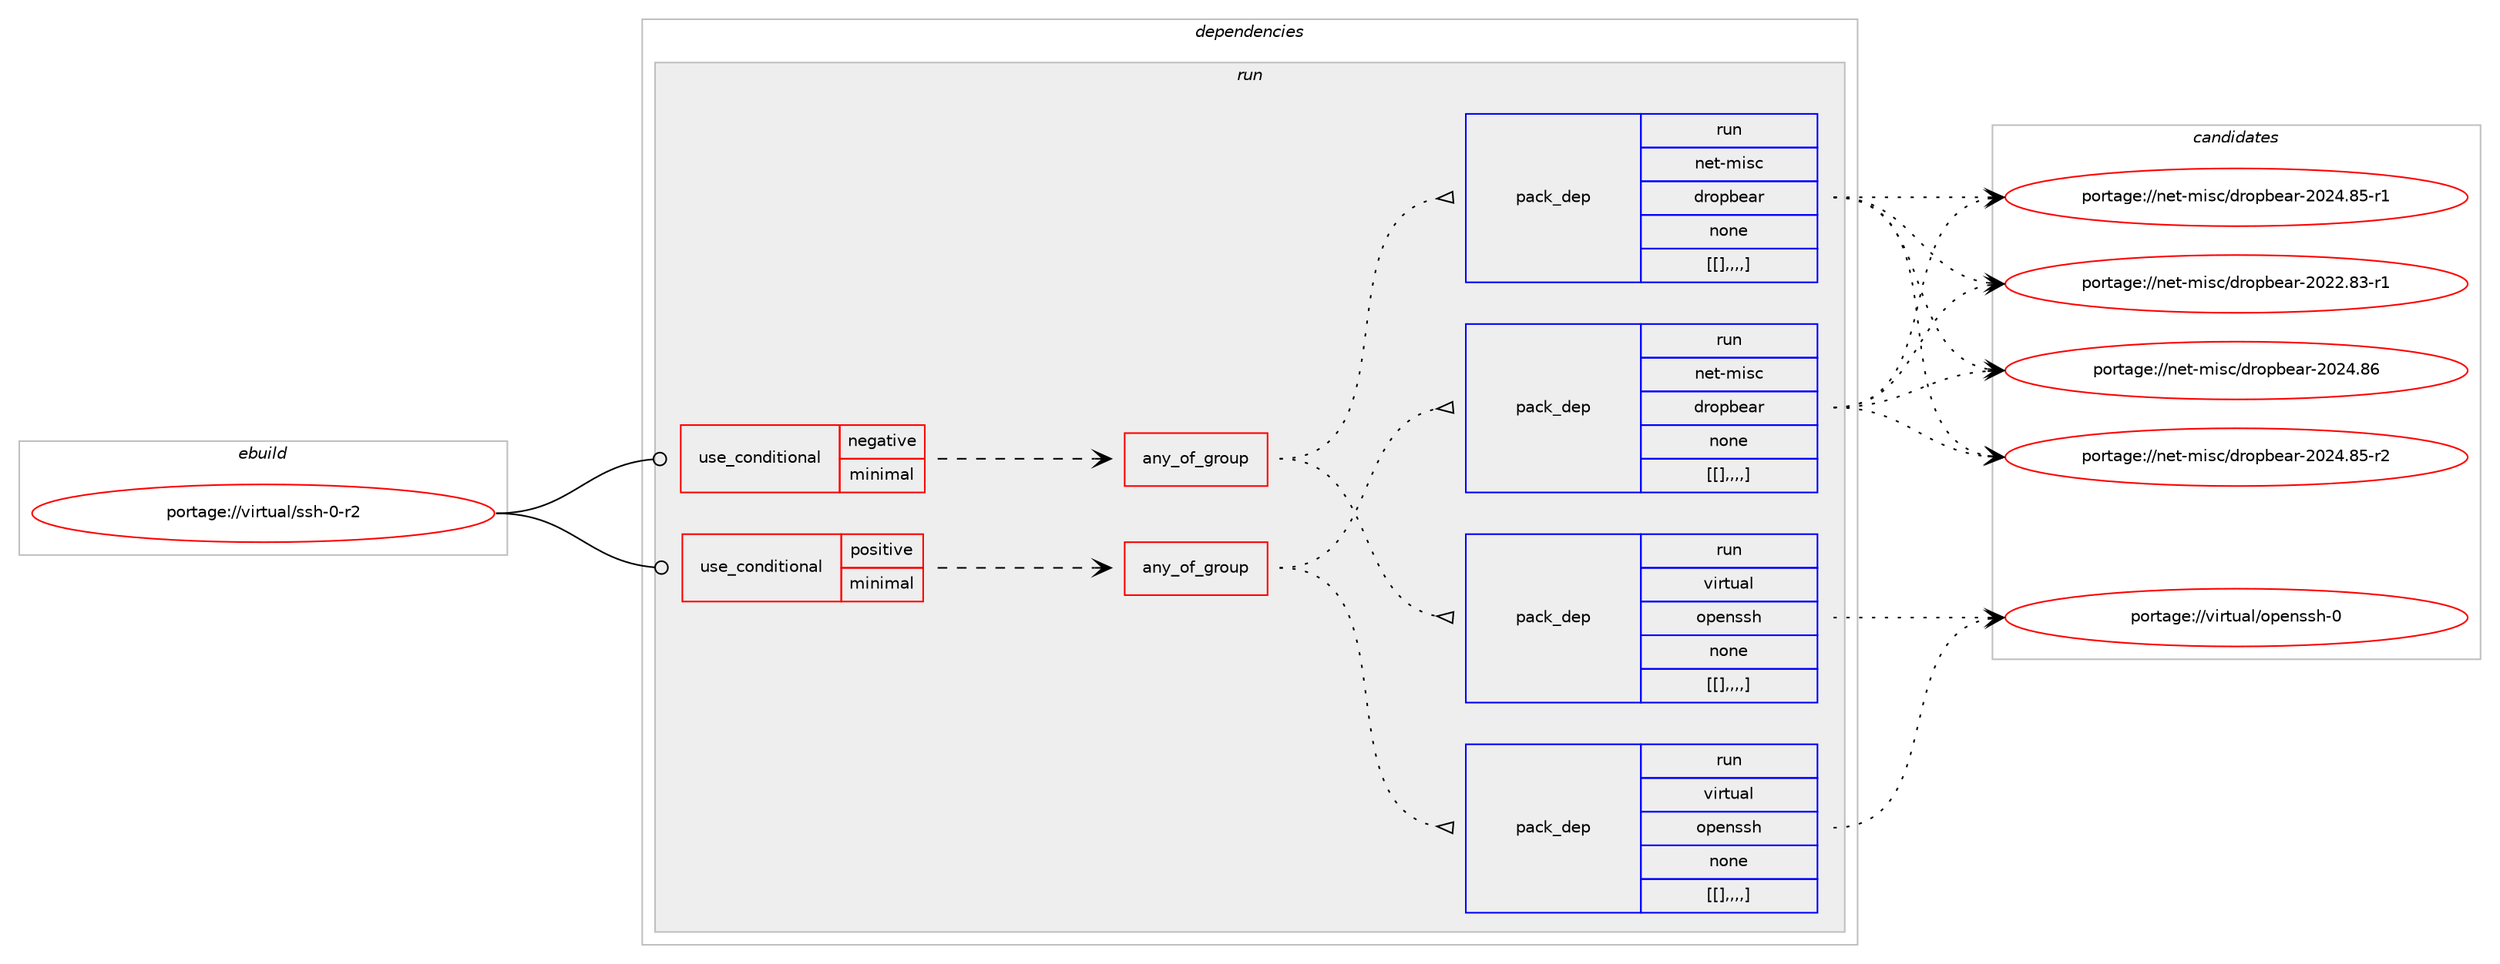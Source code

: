 digraph prolog {

# *************
# Graph options
# *************

newrank=true;
concentrate=true;
compound=true;
graph [rankdir=LR,fontname=Helvetica,fontsize=10,ranksep=1.5];#, ranksep=2.5, nodesep=0.2];
edge  [arrowhead=vee];
node  [fontname=Helvetica,fontsize=10];

# **********
# The ebuild
# **********

subgraph cluster_leftcol {
color=gray;
label=<<i>ebuild</i>>;
id [label="portage://virtual/ssh-0-r2", color=red, width=4, href="../virtual/ssh-0-r2.svg"];
}

# ****************
# The dependencies
# ****************

subgraph cluster_midcol {
color=gray;
label=<<i>dependencies</i>>;
subgraph cluster_compile {
fillcolor="#eeeeee";
style=filled;
label=<<i>compile</i>>;
}
subgraph cluster_compileandrun {
fillcolor="#eeeeee";
style=filled;
label=<<i>compile and run</i>>;
}
subgraph cluster_run {
fillcolor="#eeeeee";
style=filled;
label=<<i>run</i>>;
subgraph cond480 {
dependency2706 [label=<<TABLE BORDER="0" CELLBORDER="1" CELLSPACING="0" CELLPADDING="4"><TR><TD ROWSPAN="3" CELLPADDING="10">use_conditional</TD></TR><TR><TD>negative</TD></TR><TR><TD>minimal</TD></TR></TABLE>>, shape=none, color=red];
subgraph any149 {
dependency2708 [label=<<TABLE BORDER="0" CELLBORDER="1" CELLSPACING="0" CELLPADDING="4"><TR><TD CELLPADDING="10">any_of_group</TD></TR></TABLE>>, shape=none, color=red];subgraph pack2080 {
dependency2710 [label=<<TABLE BORDER="0" CELLBORDER="1" CELLSPACING="0" CELLPADDING="4" WIDTH="220"><TR><TD ROWSPAN="6" CELLPADDING="30">pack_dep</TD></TR><TR><TD WIDTH="110">run</TD></TR><TR><TD>virtual</TD></TR><TR><TD>openssh</TD></TR><TR><TD>none</TD></TR><TR><TD>[[],,,,]</TD></TR></TABLE>>, shape=none, color=blue];
}
dependency2708:e -> dependency2710:w [weight=20,style="dotted",arrowhead="oinv"];
subgraph pack2082 {
dependency2713 [label=<<TABLE BORDER="0" CELLBORDER="1" CELLSPACING="0" CELLPADDING="4" WIDTH="220"><TR><TD ROWSPAN="6" CELLPADDING="30">pack_dep</TD></TR><TR><TD WIDTH="110">run</TD></TR><TR><TD>net-misc</TD></TR><TR><TD>dropbear</TD></TR><TR><TD>none</TD></TR><TR><TD>[[],,,,]</TD></TR></TABLE>>, shape=none, color=blue];
}
dependency2708:e -> dependency2713:w [weight=20,style="dotted",arrowhead="oinv"];
}
dependency2706:e -> dependency2708:w [weight=20,style="dashed",arrowhead="vee"];
}
id:e -> dependency2706:w [weight=20,style="solid",arrowhead="odot"];
subgraph cond482 {
dependency2717 [label=<<TABLE BORDER="0" CELLBORDER="1" CELLSPACING="0" CELLPADDING="4"><TR><TD ROWSPAN="3" CELLPADDING="10">use_conditional</TD></TR><TR><TD>positive</TD></TR><TR><TD>minimal</TD></TR></TABLE>>, shape=none, color=red];
subgraph any151 {
dependency2718 [label=<<TABLE BORDER="0" CELLBORDER="1" CELLSPACING="0" CELLPADDING="4"><TR><TD CELLPADDING="10">any_of_group</TD></TR></TABLE>>, shape=none, color=red];subgraph pack2086 {
dependency2719 [label=<<TABLE BORDER="0" CELLBORDER="1" CELLSPACING="0" CELLPADDING="4" WIDTH="220"><TR><TD ROWSPAN="6" CELLPADDING="30">pack_dep</TD></TR><TR><TD WIDTH="110">run</TD></TR><TR><TD>net-misc</TD></TR><TR><TD>dropbear</TD></TR><TR><TD>none</TD></TR><TR><TD>[[],,,,]</TD></TR></TABLE>>, shape=none, color=blue];
}
dependency2718:e -> dependency2719:w [weight=20,style="dotted",arrowhead="oinv"];
subgraph pack2088 {
dependency2721 [label=<<TABLE BORDER="0" CELLBORDER="1" CELLSPACING="0" CELLPADDING="4" WIDTH="220"><TR><TD ROWSPAN="6" CELLPADDING="30">pack_dep</TD></TR><TR><TD WIDTH="110">run</TD></TR><TR><TD>virtual</TD></TR><TR><TD>openssh</TD></TR><TR><TD>none</TD></TR><TR><TD>[[],,,,]</TD></TR></TABLE>>, shape=none, color=blue];
}
dependency2718:e -> dependency2721:w [weight=20,style="dotted",arrowhead="oinv"];
}
dependency2717:e -> dependency2718:w [weight=20,style="dashed",arrowhead="vee"];
}
id:e -> dependency2717:w [weight=20,style="solid",arrowhead="odot"];
}
}

# **************
# The candidates
# **************

subgraph cluster_choices {
rank=same;
color=gray;
label=<<i>candidates</i>>;

subgraph choice2078 {
color=black;
nodesep=1;
choice11810511411611797108471111121011101151151044548 [label="portage://virtual/openssh-0", color=red, width=4,href="../virtual/openssh-0.svg"];
dependency2710:e -> choice11810511411611797108471111121011101151151044548:w [style=dotted,weight="100"];
}
subgraph choice2081 {
color=black;
nodesep=1;
choice11010111645109105115994710011411111298101971144550485052465654 [label="portage://net-misc/dropbear-2024.86", color=red, width=4,href="../net-misc/dropbear-2024.86.svg"];
choice110101116451091051159947100114111112981019711445504850524656534511450 [label="portage://net-misc/dropbear-2024.85-r2", color=red, width=4,href="../net-misc/dropbear-2024.85-r2.svg"];
choice110101116451091051159947100114111112981019711445504850524656534511449 [label="portage://net-misc/dropbear-2024.85-r1", color=red, width=4,href="../net-misc/dropbear-2024.85-r1.svg"];
choice110101116451091051159947100114111112981019711445504850504656514511449 [label="portage://net-misc/dropbear-2022.83-r1", color=red, width=4,href="../net-misc/dropbear-2022.83-r1.svg"];
dependency2713:e -> choice11010111645109105115994710011411111298101971144550485052465654:w [style=dotted,weight="100"];
dependency2713:e -> choice110101116451091051159947100114111112981019711445504850524656534511450:w [style=dotted,weight="100"];
dependency2713:e -> choice110101116451091051159947100114111112981019711445504850524656534511449:w [style=dotted,weight="100"];
dependency2713:e -> choice110101116451091051159947100114111112981019711445504850504656514511449:w [style=dotted,weight="100"];
}
subgraph choice2084 {
color=black;
nodesep=1;
choice11010111645109105115994710011411111298101971144550485052465654 [label="portage://net-misc/dropbear-2024.86", color=red, width=4,href="../net-misc/dropbear-2024.86.svg"];
choice110101116451091051159947100114111112981019711445504850524656534511450 [label="portage://net-misc/dropbear-2024.85-r2", color=red, width=4,href="../net-misc/dropbear-2024.85-r2.svg"];
choice110101116451091051159947100114111112981019711445504850524656534511449 [label="portage://net-misc/dropbear-2024.85-r1", color=red, width=4,href="../net-misc/dropbear-2024.85-r1.svg"];
choice110101116451091051159947100114111112981019711445504850504656514511449 [label="portage://net-misc/dropbear-2022.83-r1", color=red, width=4,href="../net-misc/dropbear-2022.83-r1.svg"];
dependency2719:e -> choice11010111645109105115994710011411111298101971144550485052465654:w [style=dotted,weight="100"];
dependency2719:e -> choice110101116451091051159947100114111112981019711445504850524656534511450:w [style=dotted,weight="100"];
dependency2719:e -> choice110101116451091051159947100114111112981019711445504850524656534511449:w [style=dotted,weight="100"];
dependency2719:e -> choice110101116451091051159947100114111112981019711445504850504656514511449:w [style=dotted,weight="100"];
}
subgraph choice2089 {
color=black;
nodesep=1;
choice11810511411611797108471111121011101151151044548 [label="portage://virtual/openssh-0", color=red, width=4,href="../virtual/openssh-0.svg"];
dependency2721:e -> choice11810511411611797108471111121011101151151044548:w [style=dotted,weight="100"];
}
}

}
